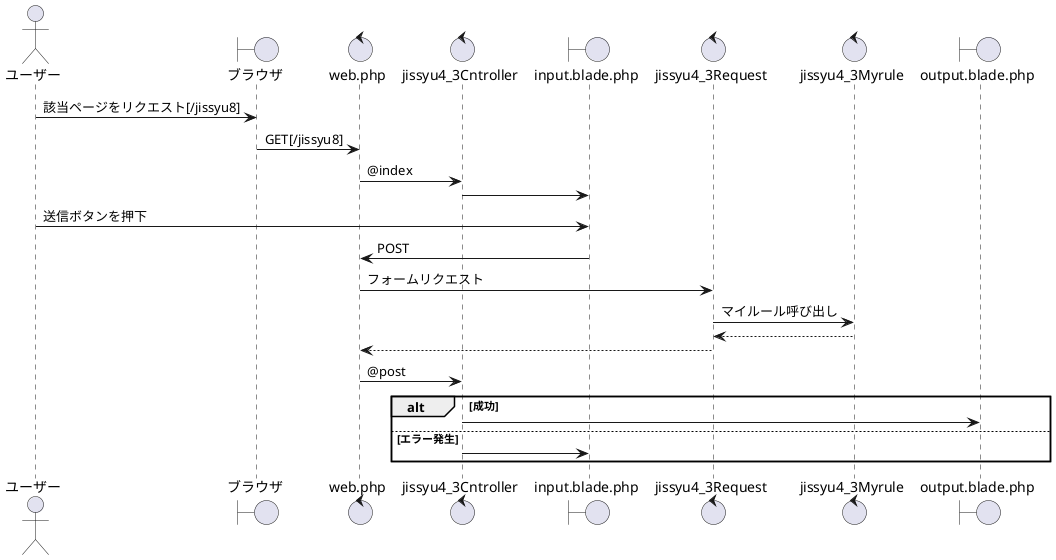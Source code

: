 @startuml 実習問題4_12
    actor ユーザー as a
    boundary ブラウザ as b
    control web.php as c
    control jissyu4_3Cntroller as d
    boundary input.blade.php as e
    control jissyu4_3Request as f
    control jissyu4_3Myrule as g
    boundary output.blade.php as h

    a -> b: 該当ページをリクエスト[/jissyu8]
    b -> c: GET[/jissyu8]
    c -> d: @index
    d -> e
    a -> e: 送信ボタンを押下
    e -> c: POST
    c -> f: フォームリクエスト
    f -> g: マイルール呼び出し
    g ---> f
    f ---> c
    c -> d: @post

    alt 成功
    d -> h
    else エラー発生
    d -> e
    end

@enduml